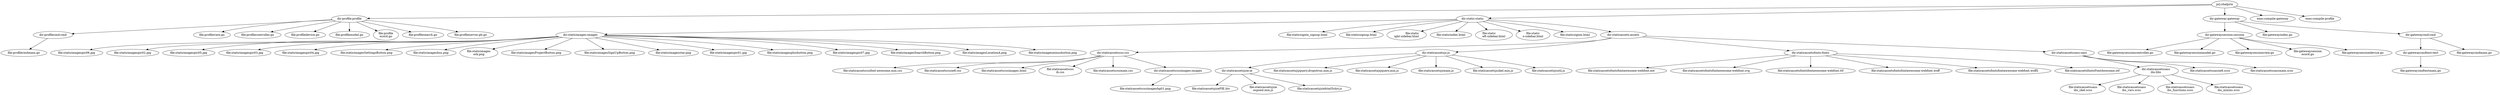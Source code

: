 digraph {
	"dir:gateway\cmd\test:test" -> "file:gateway\cmd\test\main.go";
	"dir:profile\cmd:cmd" -> "file:profile\cmd\main.go";
	"dir:static\images:images" -> "file:static\images\pic06.jpg";
	"dir:static\images:images" -> "file:static\images\pic02.jpg";
	"dir:static\images:images" -> "file:static\images\pic05.jpg";
	"dir:static\images:images" -> "file:static\images\pic03.jpg";
	"dir:static\images:images" -> "file:static\images\pic04.jpg";
	"dir:static\images:images" -> "file:static\images\SettingsButton.png";
	"dir:static\images:images" -> "file:static\images\bus.png";
	"dir:static\images:images" -> "file:static\images\lock.png";
	"dir:static\images:images" -> "file:static\images\ProjectButton.png";
	"dir:static\images:images" -> "file:static\images\SignUpButton.png";
	"dir:static\images:images" -> "file:static\images\star.png";
	"dir:static\images:images" -> "file:static\images\pic01.jpg";
	"dir:static\images:images" -> "file:static\images\plusbutton.png";
	"dir:static\images:images" -> "file:static\images\pic07.jpg";
	"dir:static\images:images" -> "file:static\images\SearchButton.png";
	"dir:static\images:images" -> "file:static\images\LocationA.png";
	"dir:static\images:images" -> "file:static\images\minusbutton.png";
	"dir:static\assets\css:css" -> "file:static\assets\css\font-awesome.min.css";
	"dir:static\assets\css:css" -> "file:static\assets\css\ie8.css";
	"dir:static\assets\css:css" -> "file:static\assets\css\images.html";
	"dir:static\assets\css:css" -> "file:static\assets\css\lib.css";
	"dir:static\assets\css:css" -> "file:static\assets\css\main.css";
	"dir:static\assets\css:css" -> "dir:static\assets\css\images:images";
	"dir:static\assets\sass\libs:libs" -> "file:static\assets\sass\libs\_skel.scss";
	"dir:static\assets\sass\libs:libs" -> "file:static\assets\sass\libs\_vars.scss";
	"dir:static\assets\sass\libs:libs" -> "file:static\assets\sass\libs\_functions.scss";
	"dir:static\assets\sass\libs:libs" -> "file:static\assets\sass\libs\_mixins.scss";
	"dir:gateway\session:session" -> "file:gateway\session\controller.go";
	"dir:gateway\session:session" -> "file:gateway\session\model.go";
	"dir:gateway\session:session" -> "file:gateway\session\view.go";
	"dir:gateway\session:session" -> "file:gateway\session\record.go";
	"dir:gateway\session:session" -> "file:gateway\session\device.go";
	"prj:shalprin" -> "dir:profile:profile";
	"prj:shalprin" -> "dir:static:static";
	"prj:shalprin" -> "dir:gateway:gateway";
	"prj:shalprin" -> "exec:compile-gateway";
	"prj:shalprin" -> "exec:compile-profile";
	"dir:static:static" -> "file:static\signin_signup.html";
	"dir:static:static" -> "file:static\signup.html";
	"dir:static:static" -> "file:static\right-sidebar.html";
	"dir:static:static" -> "file:static\index.html";
	"dir:static:static" -> "file:static\left-sidebar.html";
	"dir:static:static" -> "file:static\no-sidebar.html";
	"dir:static:static" -> "file:static\signin.html";
	"dir:static:static" -> "dir:static\images:images";
	"dir:static:static" -> "dir:static\assets:assets";
	"dir:static\assets\js\ie:ie" -> "file:static\assets\js\ie\PIE.htc";
	"dir:static\assets\js\ie:ie" -> "file:static\assets\js\ie\respond.min.js";
	"dir:static\assets\js\ie:ie" -> "file:static\assets\js\ie\html5shiv.js";
	"dir:gateway:gateway" -> "file:gateway\index.go";
	"dir:gateway:gateway" -> "dir:gateway\cmd:cmd";
	"dir:gateway:gateway" -> "dir:gateway\session:session";
	"dir:static\assets\css\images:images" -> "file:static\assets\css\images\bg01.png";
	"dir:static\assets\js:js" -> "file:static\assets\js\jquery.dropotron.min.js";
	"dir:static\assets\js:js" -> "file:static\assets\js\jquery.min.js";
	"dir:static\assets\js:js" -> "file:static\assets\js\main.js";
	"dir:static\assets\js:js" -> "file:static\assets\js\skel.min.js";
	"dir:static\assets\js:js" -> "file:static\assets\js\util.js";
	"dir:static\assets\js:js" -> "dir:static\assets\js\ie:ie";
	"dir:static\assets:assets" -> "dir:static\assets\css:css";
	"dir:static\assets:assets" -> "dir:static\assets\fonts:fonts";
	"dir:static\assets:assets" -> "dir:static\assets\js:js";
	"dir:static\assets:assets" -> "dir:static\assets\sass:sass";
	"dir:gateway\cmd:cmd" -> "file:gateway\cmd\main.go";
	"dir:gateway\cmd:cmd" -> "dir:gateway\cmd\test:test";
	"dir:static\assets\sass:sass" -> "file:static\assets\sass\ie8.scss";
	"dir:static\assets\sass:sass" -> "file:static\assets\sass\main.scss";
	"dir:static\assets\sass:sass" -> "dir:static\assets\sass\libs:libs";
	"dir:static\assets\fonts:fonts" -> "file:static\assets\fonts\fontawesome-webfont.eot";
	"dir:static\assets\fonts:fonts" -> "file:static\assets\fonts\fontawesome-webfont.svg";
	"dir:static\assets\fonts:fonts" -> "file:static\assets\fonts\fontawesome-webfont.ttf";
	"dir:static\assets\fonts:fonts" -> "file:static\assets\fonts\fontawesome-webfont.woff";
	"dir:static\assets\fonts:fonts" -> "file:static\assets\fonts\fontawesome-webfont.woff2";
	"dir:static\assets\fonts:fonts" -> "file:static\assets\fonts\FontAwesome.otf";
	"dir:profile:profile" -> "file:profile\view.go";
	"dir:profile:profile" -> "file:profile\controller.go";
	"dir:profile:profile" -> "file:profile\device.go";
	"dir:profile:profile" -> "file:profile\model.go";
	"dir:profile:profile" -> "file:profile\record.go";
	"dir:profile:profile" -> "file:profile\search.go";
	"dir:profile:profile" -> "file:profile\server.pb.go";
	"dir:profile:profile" -> "dir:profile\cmd:cmd";
}